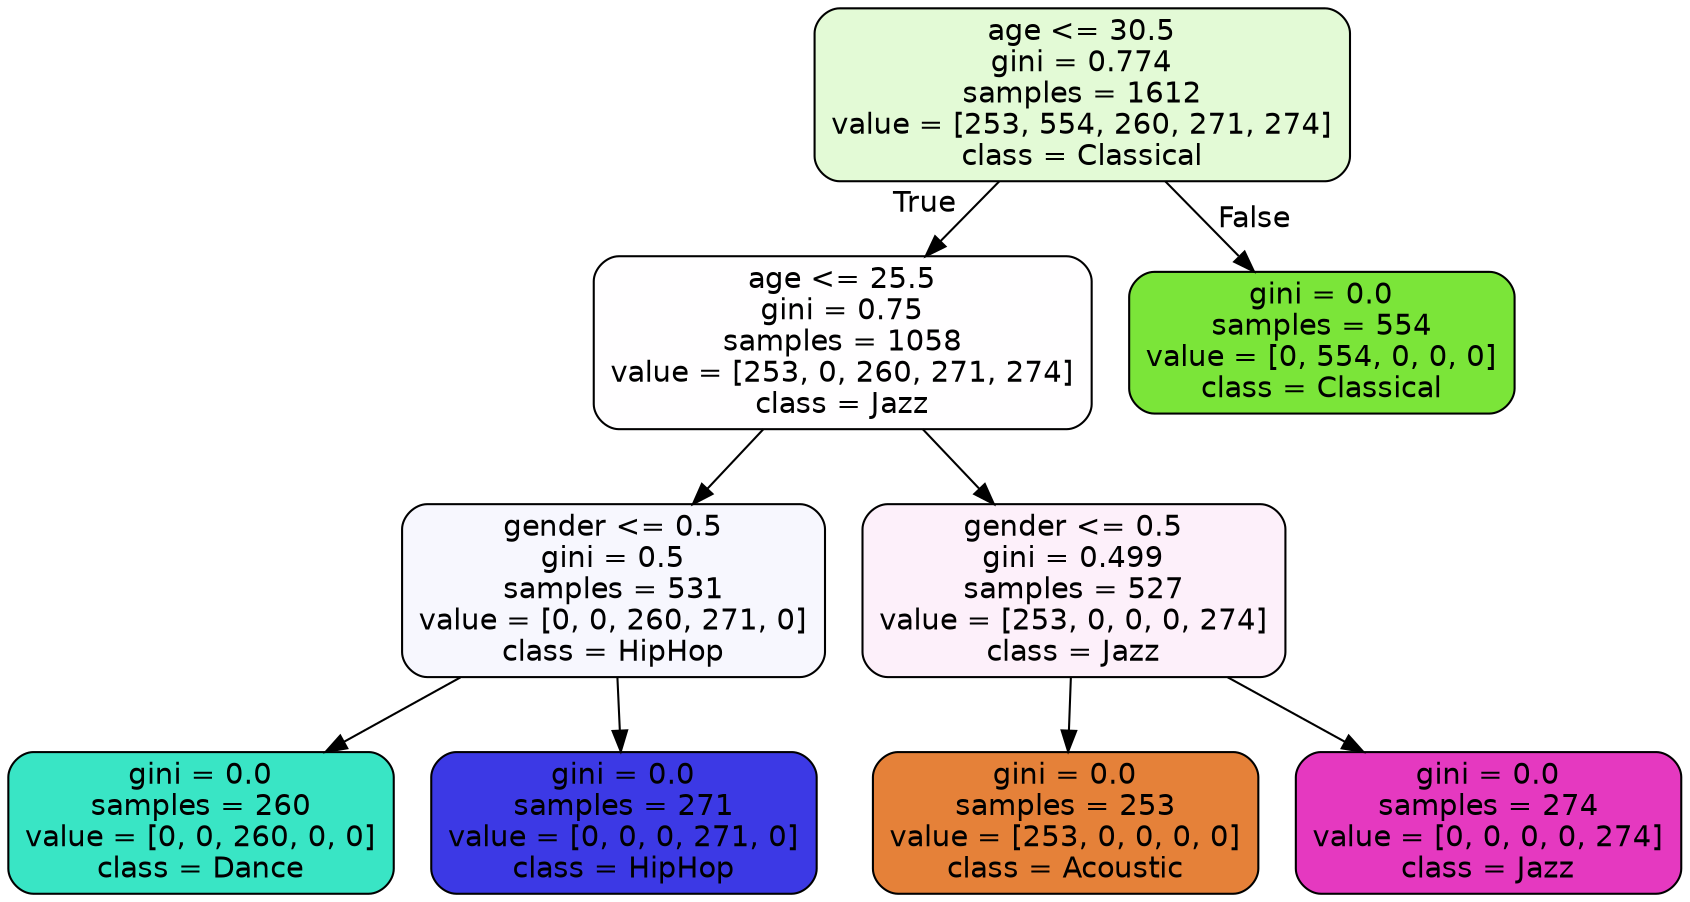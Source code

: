 digraph Tree {
node [shape=box, style="filled, rounded", color="black", fontname=helvetica] ;
edge [fontname=helvetica] ;
0 [label="age <= 30.5\ngini = 0.774\nsamples = 1612\nvalue = [253, 554, 260, 271, 274]\nclass = Classical", fillcolor="#e3fad6"] ;
1 [label="age <= 25.5\ngini = 0.75\nsamples = 1058\nvalue = [253, 0, 260, 271, 274]\nclass = Jazz", fillcolor="#fffeff"] ;
0 -> 1 [labeldistance=2.5, labelangle=45, headlabel="True"] ;
2 [label="gender <= 0.5\ngini = 0.5\nsamples = 531\nvalue = [0, 0, 260, 271, 0]\nclass = HipHop", fillcolor="#f7f7fe"] ;
1 -> 2 ;
3 [label="gini = 0.0\nsamples = 260\nvalue = [0, 0, 260, 0, 0]\nclass = Dance", fillcolor="#39e5c5"] ;
2 -> 3 ;
4 [label="gini = 0.0\nsamples = 271\nvalue = [0, 0, 0, 271, 0]\nclass = HipHop", fillcolor="#3c39e5"] ;
2 -> 4 ;
5 [label="gender <= 0.5\ngini = 0.499\nsamples = 527\nvalue = [253, 0, 0, 0, 274]\nclass = Jazz", fillcolor="#fdf0fa"] ;
1 -> 5 ;
6 [label="gini = 0.0\nsamples = 253\nvalue = [253, 0, 0, 0, 0]\nclass = Acoustic", fillcolor="#e58139"] ;
5 -> 6 ;
7 [label="gini = 0.0\nsamples = 274\nvalue = [0, 0, 0, 0, 274]\nclass = Jazz", fillcolor="#e539c0"] ;
5 -> 7 ;
8 [label="gini = 0.0\nsamples = 554\nvalue = [0, 554, 0, 0, 0]\nclass = Classical", fillcolor="#7be539"] ;
0 -> 8 [labeldistance=2.5, labelangle=-45, headlabel="False"] ;
}